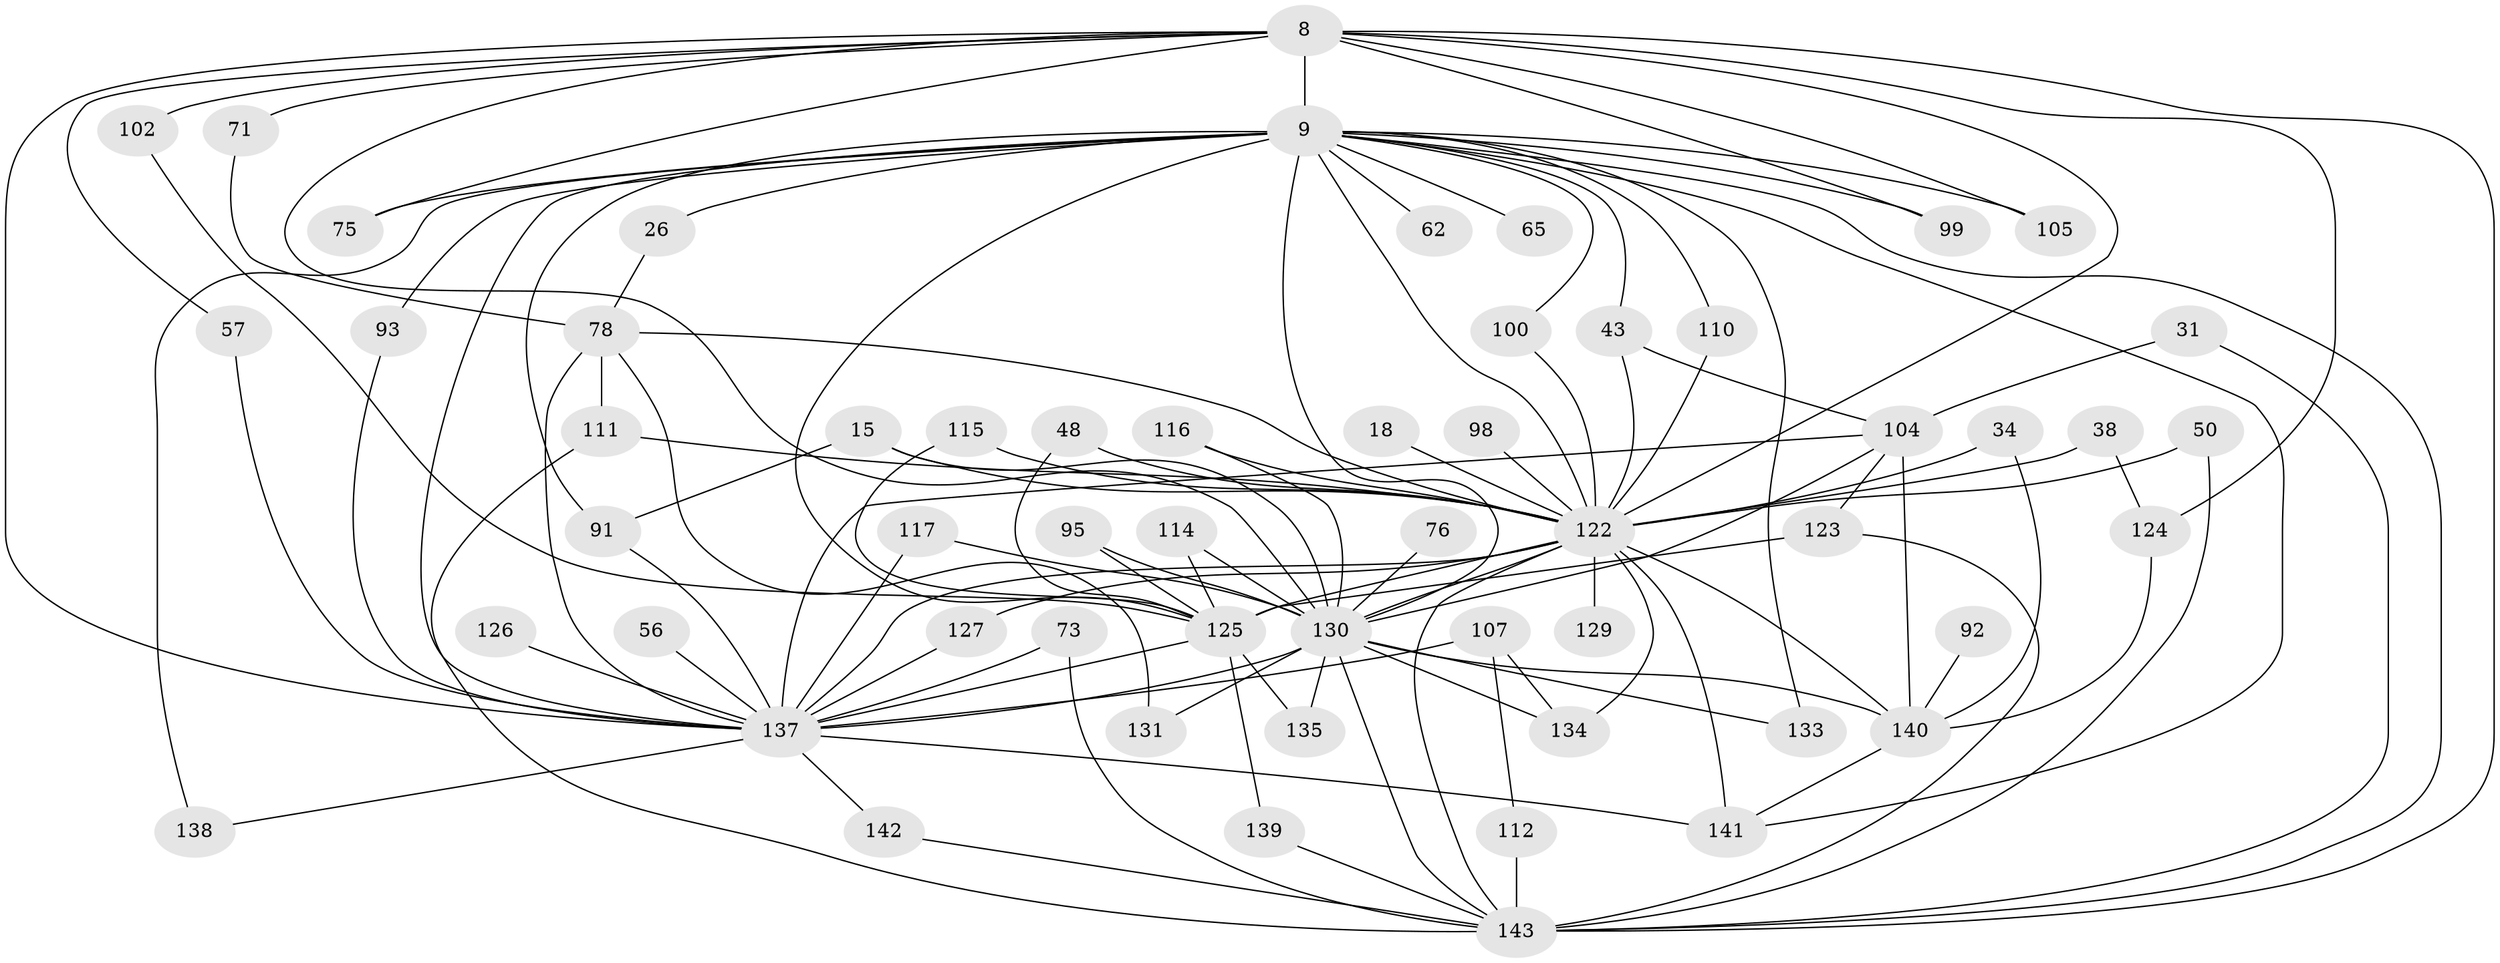 // original degree distribution, {24: 0.006993006993006993, 20: 0.013986013986013986, 21: 0.006993006993006993, 28: 0.006993006993006993, 23: 0.006993006993006993, 17: 0.006993006993006993, 25: 0.006993006993006993, 16: 0.006993006993006993, 29: 0.006993006993006993, 4: 0.07692307692307693, 5: 0.04195804195804196, 10: 0.013986013986013986, 11: 0.013986013986013986, 3: 0.18181818181818182, 2: 0.5524475524475524, 6: 0.027972027972027972, 8: 0.013986013986013986, 7: 0.006993006993006993}
// Generated by graph-tools (version 1.1) at 2025/47/03/04/25 21:47:21]
// undirected, 57 vertices, 115 edges
graph export_dot {
graph [start="1"]
  node [color=gray90,style=filled];
  8 [super="+6"];
  9 [super="+7"];
  15;
  18;
  26;
  31;
  34;
  38;
  43 [super="+36"];
  48;
  50;
  56;
  57 [super="+39"];
  62;
  65;
  71;
  73;
  75;
  76;
  78 [super="+20+66+63"];
  91 [super="+89"];
  92;
  93;
  95;
  98 [super="+19"];
  99;
  100 [super="+30+67"];
  102;
  104 [super="+40"];
  105;
  107 [super="+85"];
  110;
  111 [super="+82"];
  112;
  114;
  115 [super="+51"];
  116;
  117 [super="+61"];
  122 [super="+113+14"];
  123 [super="+121"];
  124 [super="+106+119"];
  125 [super="+74+103+109+101"];
  126;
  127;
  129 [super="+41"];
  130 [super="+64+10+72"];
  131;
  133;
  134 [super="+69"];
  135;
  137 [super="+60+83+5"];
  138 [super="+132"];
  139;
  140 [super="+33+37+53+70+94+128"];
  141 [super="+11+87+136"];
  142 [super="+45+108"];
  143 [super="+120+97"];
  8 -- 9 [weight=4];
  8 -- 99;
  8 -- 102;
  8 -- 105;
  8 -- 71;
  8 -- 75;
  8 -- 124 [weight=2];
  8 -- 137 [weight=4];
  8 -- 130 [weight=4];
  8 -- 57;
  8 -- 122 [weight=5];
  8 -- 143 [weight=5];
  9 -- 43;
  9 -- 62 [weight=2];
  9 -- 65 [weight=2];
  9 -- 93;
  9 -- 99;
  9 -- 105;
  9 -- 110;
  9 -- 133;
  9 -- 75;
  9 -- 26;
  9 -- 91 [weight=2];
  9 -- 100 [weight=2];
  9 -- 125 [weight=9];
  9 -- 137 [weight=6];
  9 -- 138;
  9 -- 130 [weight=5];
  9 -- 143 [weight=2];
  9 -- 122 [weight=5];
  9 -- 141 [weight=3];
  15 -- 130;
  15 -- 91;
  15 -- 122;
  18 -- 122 [weight=2];
  26 -- 78;
  31 -- 104;
  31 -- 143;
  34 -- 140;
  34 -- 122 [weight=2];
  38 -- 124;
  38 -- 122 [weight=2];
  43 -- 104;
  43 -- 122;
  48 -- 125;
  48 -- 122;
  50 -- 143;
  50 -- 122;
  56 -- 137 [weight=2];
  57 -- 137;
  71 -- 78;
  73 -- 137;
  73 -- 143;
  76 -- 130 [weight=2];
  78 -- 111;
  78 -- 131;
  78 -- 137 [weight=3];
  78 -- 122 [weight=2];
  91 -- 137 [weight=3];
  92 -- 140;
  93 -- 137;
  95 -- 130;
  95 -- 125;
  98 -- 122 [weight=2];
  100 -- 122 [weight=2];
  102 -- 125;
  104 -- 140 [weight=2];
  104 -- 137 [weight=3];
  104 -- 130 [weight=2];
  104 -- 123;
  107 -- 137 [weight=2];
  107 -- 112;
  107 -- 134;
  110 -- 122;
  111 -- 122 [weight=2];
  111 -- 143;
  112 -- 143;
  114 -- 130;
  114 -- 125;
  115 -- 125 [weight=2];
  115 -- 122;
  116 -- 130;
  116 -- 122;
  117 -- 137;
  117 -- 130 [weight=2];
  122 -- 137 [weight=7];
  122 -- 125 [weight=5];
  122 -- 129 [weight=3];
  122 -- 130 [weight=6];
  122 -- 134;
  122 -- 140 [weight=2];
  122 -- 141 [weight=3];
  122 -- 143;
  122 -- 127;
  123 -- 143;
  123 -- 125 [weight=2];
  124 -- 140;
  125 -- 135;
  125 -- 137 [weight=3];
  125 -- 139;
  126 -- 137 [weight=2];
  127 -- 137;
  130 -- 133;
  130 -- 137 [weight=5];
  130 -- 131;
  130 -- 135;
  130 -- 143 [weight=4];
  130 -- 140 [weight=4];
  130 -- 134 [weight=2];
  137 -- 142 [weight=2];
  137 -- 138;
  137 -- 141 [weight=2];
  139 -- 143;
  140 -- 141;
  142 -- 143 [weight=2];
}
